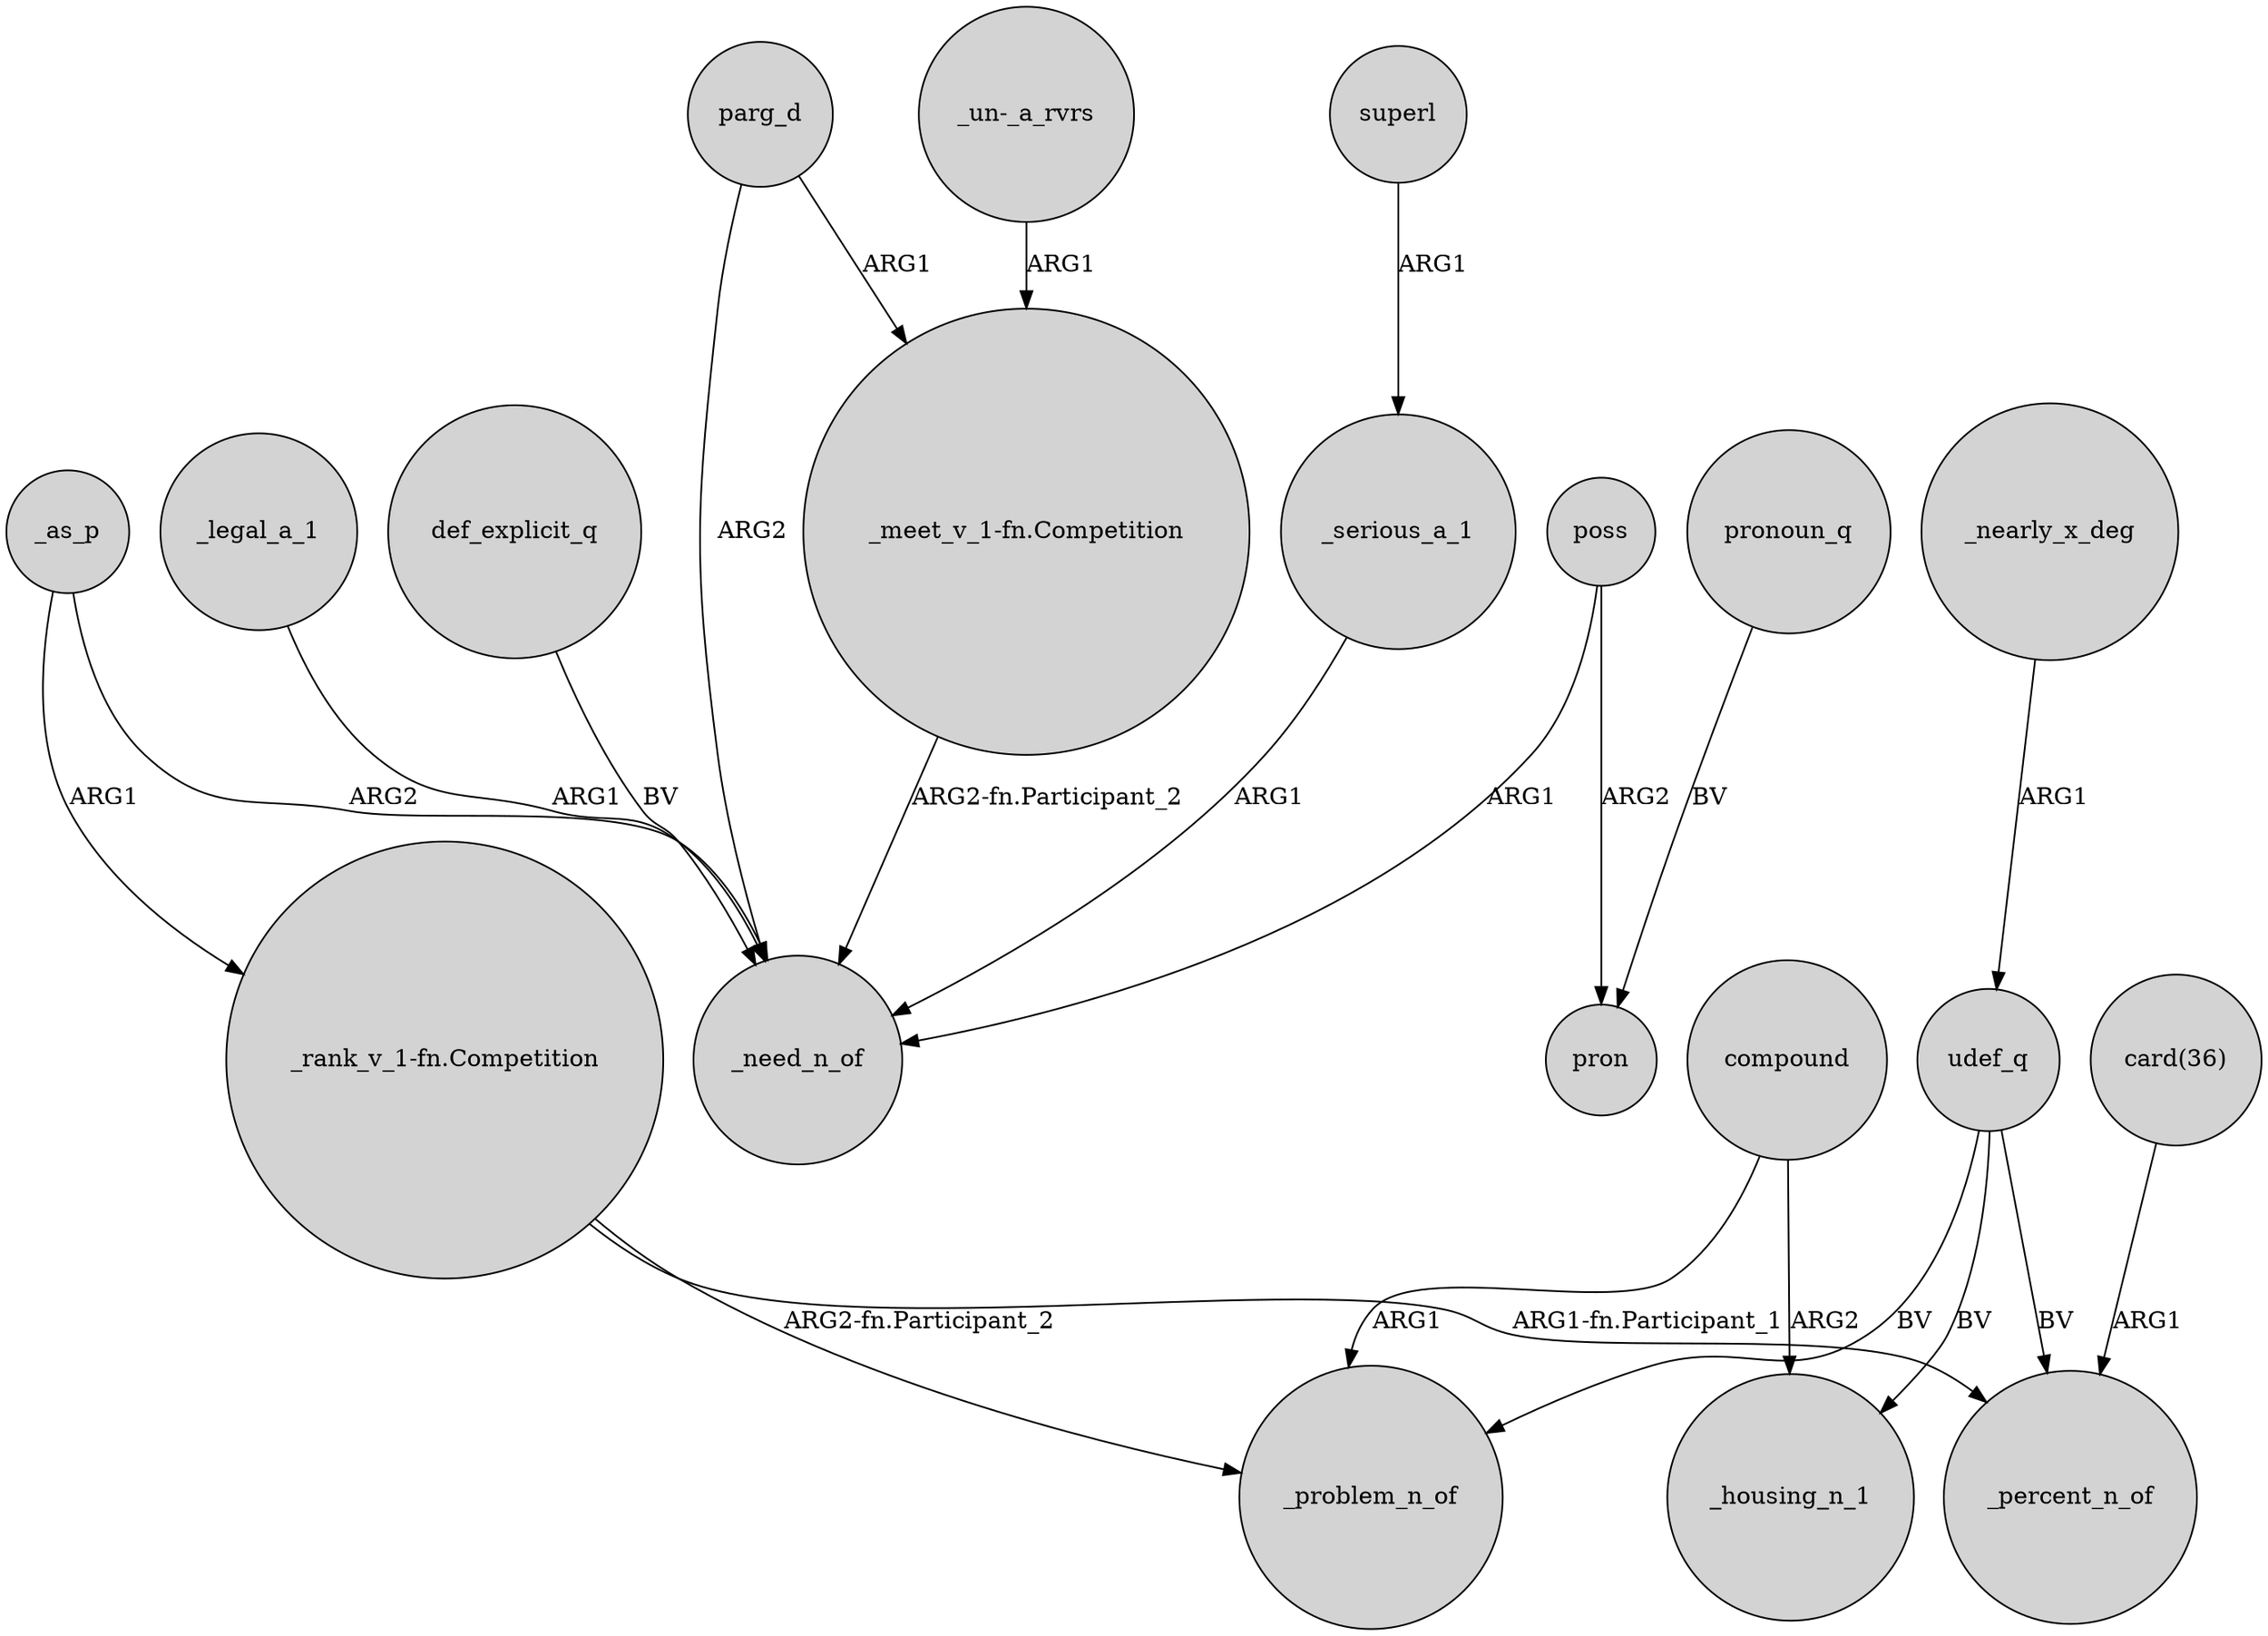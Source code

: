 digraph {
	node [shape=circle style=filled]
	_as_p -> _need_n_of [label=ARG2]
	parg_d -> "_meet_v_1-fn.Competition" [label=ARG1]
	udef_q -> _problem_n_of [label=BV]
	compound -> _housing_n_1 [label=ARG2]
	superl -> _serious_a_1 [label=ARG1]
	compound -> _problem_n_of [label=ARG1]
	"_rank_v_1-fn.Competition" -> _problem_n_of [label="ARG2-fn.Participant_2"]
	_as_p -> "_rank_v_1-fn.Competition" [label=ARG1]
	pronoun_q -> pron [label=BV]
	"_un-_a_rvrs" -> "_meet_v_1-fn.Competition" [label=ARG1]
	_legal_a_1 -> _need_n_of [label=ARG1]
	poss -> pron [label=ARG2]
	_serious_a_1 -> _need_n_of [label=ARG1]
	udef_q -> _percent_n_of [label=BV]
	"_meet_v_1-fn.Competition" -> _need_n_of [label="ARG2-fn.Participant_2"]
	def_explicit_q -> _need_n_of [label=BV]
	poss -> _need_n_of [label=ARG1]
	_nearly_x_deg -> udef_q [label=ARG1]
	"_rank_v_1-fn.Competition" -> _percent_n_of [label="ARG1-fn.Participant_1"]
	udef_q -> _housing_n_1 [label=BV]
	"card(36)" -> _percent_n_of [label=ARG1]
	parg_d -> _need_n_of [label=ARG2]
}
